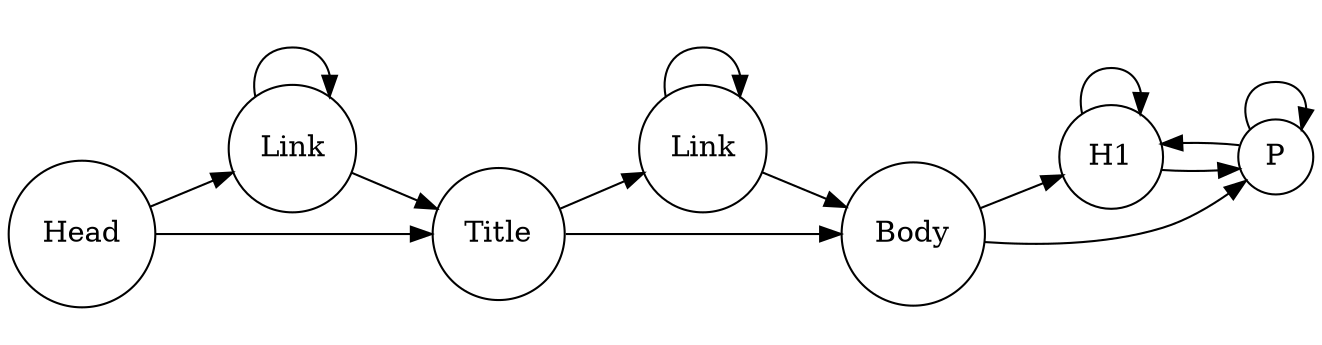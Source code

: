 // Diagram for html FSM
//
// run with
//   dot html.gv -Tpdf -o html.pdf

digraph html_fsm {
  rankdir="LR";
  ratio=0.25;

  node [shape = circle];

  Head[label="Head"];
  Link1[label="Link"];
  Title[label="Title"];
  Link2[label="Link"];
  Body[label="Body"];
  H1[label="H1"];
  P[label="P"];

  Head->Link1
  Head->Title
  Link1->Link1
  Link1->Title
  Title->Link2
  Title->Body
  Link2->Link2
  Link2->Body
  Body->H1
  Body->P
  H1->P
  H1->H1
  P->H1
  P->P
}

